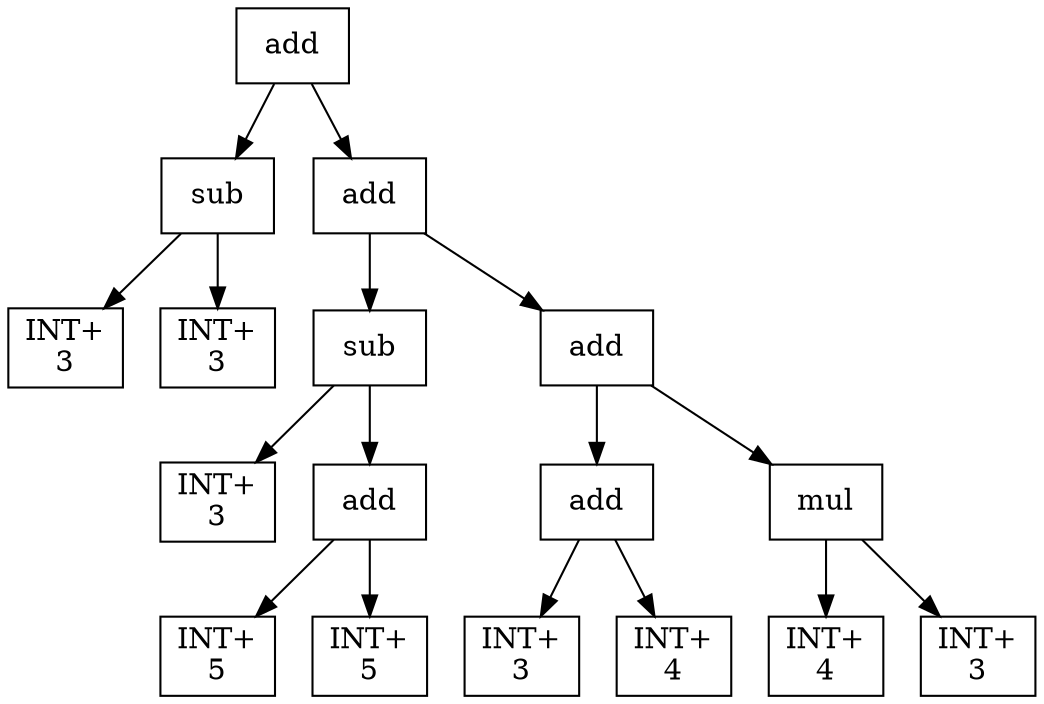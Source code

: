 digraph expr {
  node [shape=box];
  n1 [label="add"];
  n2 [label="sub"];
  n3 [label="INT+\n3"];
  n4 [label="INT+\n3"];
  n2 -> n3;
  n2 -> n4;
  n5 [label="add"];
  n6 [label="sub"];
  n7 [label="INT+\n3"];
  n8 [label="add"];
  n9 [label="INT+\n5"];
  n10 [label="INT+\n5"];
  n8 -> n9;
  n8 -> n10;
  n6 -> n7;
  n6 -> n8;
  n11 [label="add"];
  n12 [label="add"];
  n13 [label="INT+\n3"];
  n14 [label="INT+\n4"];
  n12 -> n13;
  n12 -> n14;
  n15 [label="mul"];
  n16 [label="INT+\n4"];
  n17 [label="INT+\n3"];
  n15 -> n16;
  n15 -> n17;
  n11 -> n12;
  n11 -> n15;
  n5 -> n6;
  n5 -> n11;
  n1 -> n2;
  n1 -> n5;
}